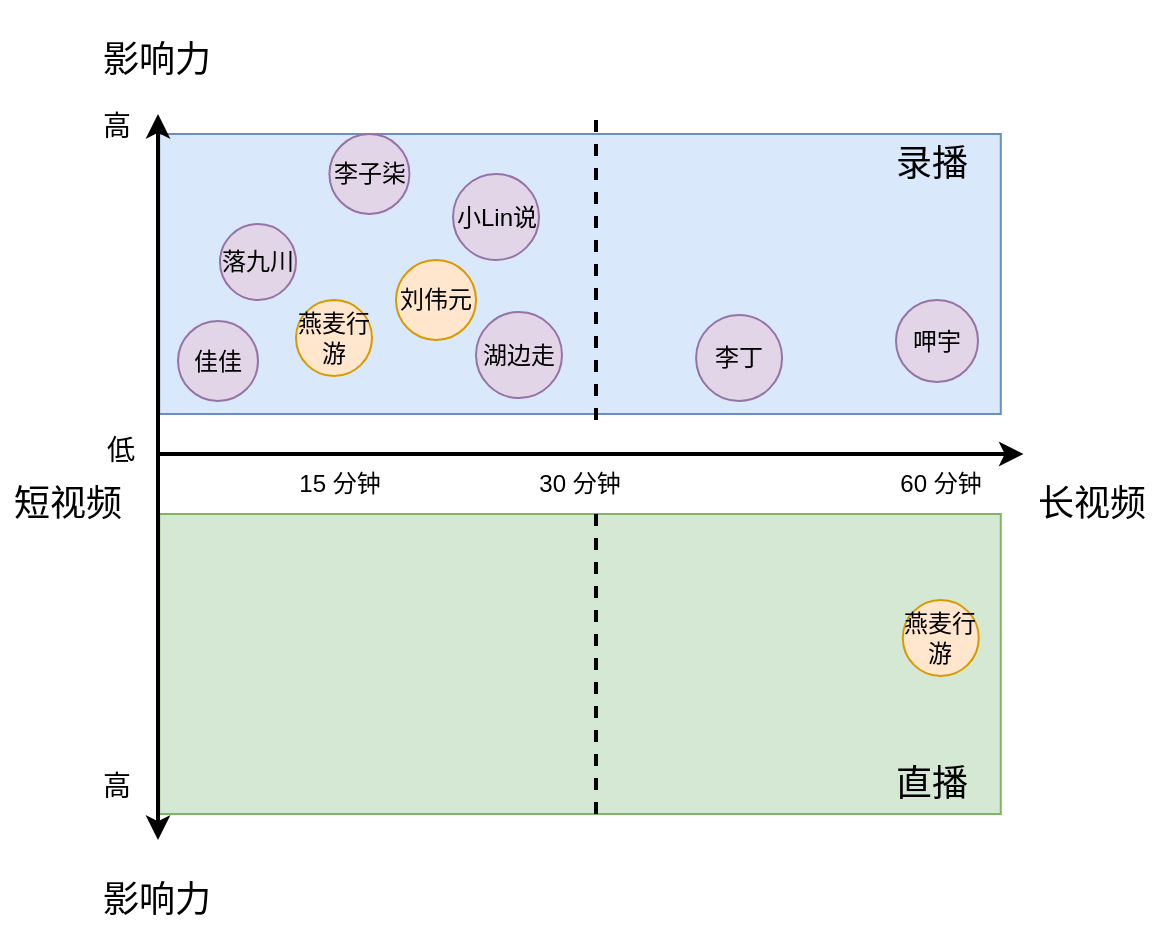 <mxfile version="24.1.0" type="device">
  <diagram name="第 1 页" id="W-ZzdwFv59xoVJXMVQ0Z">
    <mxGraphModel dx="1050" dy="637" grid="1" gridSize="10" guides="1" tooltips="1" connect="1" arrows="1" fold="1" page="1" pageScale="1" pageWidth="300" pageHeight="500" math="0" shadow="0">
      <root>
        <mxCell id="0" />
        <mxCell id="1" parent="0" />
        <mxCell id="bw7M2h9YhWSMqTwSRCXD-1" value="" style="group" parent="1" vertex="1" connectable="0">
          <mxGeometry x="2" y="20" width="580" height="407" as="geometry" />
        </mxCell>
        <mxCell id="0PtSi9RUTFVzxQ-NwPno-1" value="" style="endArrow=classic;html=1;rounded=0;strokeWidth=2;" parent="bw7M2h9YhWSMqTwSRCXD-1" edge="1">
          <mxGeometry width="50" height="50" relative="1" as="geometry">
            <mxPoint x="79.608" y="227" as="sourcePoint" />
            <mxPoint x="511.765" y="227" as="targetPoint" />
          </mxGeometry>
        </mxCell>
        <mxCell id="0PtSi9RUTFVzxQ-NwPno-7" value="" style="rounded=0;whiteSpace=wrap;html=1;fillColor=#dae8fc;strokeColor=#6c8ebf;" parent="bw7M2h9YhWSMqTwSRCXD-1" vertex="1">
          <mxGeometry x="79.608" y="67" width="420.784" height="140" as="geometry" />
        </mxCell>
        <mxCell id="0PtSi9RUTFVzxQ-NwPno-2" value="&lt;font style=&quot;font-size: 18px;&quot;&gt;录播&lt;/font&gt;" style="text;html=1;align=center;verticalAlign=middle;whiteSpace=wrap;rounded=0;" parent="bw7M2h9YhWSMqTwSRCXD-1" vertex="1">
          <mxGeometry x="432.159" y="67" width="68.235" height="30" as="geometry" />
        </mxCell>
        <mxCell id="0PtSi9RUTFVzxQ-NwPno-8" value="" style="rounded=0;whiteSpace=wrap;html=1;fillColor=#d5e8d4;strokeColor=#82b366;" parent="bw7M2h9YhWSMqTwSRCXD-1" vertex="1">
          <mxGeometry x="79.608" y="257" width="420.784" height="150" as="geometry" />
        </mxCell>
        <mxCell id="0PtSi9RUTFVzxQ-NwPno-4" value="&lt;font style=&quot;font-size: 18px;&quot;&gt;长视频&lt;/font&gt;" style="text;html=1;align=center;verticalAlign=middle;whiteSpace=wrap;rounded=0;" parent="bw7M2h9YhWSMqTwSRCXD-1" vertex="1">
          <mxGeometry x="511.765" y="237" width="68.235" height="30" as="geometry" />
        </mxCell>
        <mxCell id="0PtSi9RUTFVzxQ-NwPno-3" value="&lt;font style=&quot;font-size: 18px;&quot;&gt;短视频&lt;/font&gt;" style="text;html=1;align=center;verticalAlign=middle;whiteSpace=wrap;rounded=0;" parent="bw7M2h9YhWSMqTwSRCXD-1" vertex="1">
          <mxGeometry y="237" width="68.235" height="30" as="geometry" />
        </mxCell>
        <mxCell id="0PtSi9RUTFVzxQ-NwPno-5" value="&lt;font style=&quot;font-size: 18px;&quot;&gt;直播&lt;/font&gt;" style="text;html=1;align=center;verticalAlign=middle;whiteSpace=wrap;rounded=0;" parent="bw7M2h9YhWSMqTwSRCXD-1" vertex="1">
          <mxGeometry x="432.159" y="377" width="68.235" height="30" as="geometry" />
        </mxCell>
        <mxCell id="0PtSi9RUTFVzxQ-NwPno-11" value="30 分钟" style="text;html=1;align=center;verticalAlign=middle;whiteSpace=wrap;rounded=0;" parent="bw7M2h9YhWSMqTwSRCXD-1" vertex="1">
          <mxGeometry x="255.882" y="227" width="68.235" height="30" as="geometry" />
        </mxCell>
        <mxCell id="0PtSi9RUTFVzxQ-NwPno-12" value="刘伟元" style="ellipse;whiteSpace=wrap;html=1;aspect=fixed;fillColor=#ffe6cc;strokeColor=#d79b00;" parent="bw7M2h9YhWSMqTwSRCXD-1" vertex="1">
          <mxGeometry x="198.0" y="130" width="40" height="40" as="geometry" />
        </mxCell>
        <mxCell id="0PtSi9RUTFVzxQ-NwPno-13" value="15 分钟" style="text;html=1;align=center;verticalAlign=middle;whiteSpace=wrap;rounded=0;" parent="bw7M2h9YhWSMqTwSRCXD-1" vertex="1">
          <mxGeometry x="136.471" y="227" width="68.235" height="30" as="geometry" />
        </mxCell>
        <mxCell id="RhPOzqdffQ_5sNUWNVw5-1" value="" style="endArrow=classic;startArrow=classic;html=1;rounded=0;strokeWidth=2;" parent="bw7M2h9YhWSMqTwSRCXD-1" edge="1">
          <mxGeometry width="50" height="50" relative="1" as="geometry">
            <mxPoint x="79" y="420" as="sourcePoint" />
            <mxPoint x="79" y="57" as="targetPoint" />
          </mxGeometry>
        </mxCell>
        <mxCell id="RhPOzqdffQ_5sNUWNVw5-2" value="&lt;font style=&quot;font-size: 18px;&quot;&gt;影响力&lt;/font&gt;" style="text;html=1;align=center;verticalAlign=middle;resizable=0;points=[];autosize=1;strokeColor=none;fillColor=none;" parent="bw7M2h9YhWSMqTwSRCXD-1" vertex="1">
          <mxGeometry x="38" y="10" width="80" height="40" as="geometry" />
        </mxCell>
        <mxCell id="RhPOzqdffQ_5sNUWNVw5-4" value="60 分钟" style="text;html=1;align=center;verticalAlign=middle;resizable=0;points=[];autosize=1;strokeColor=none;fillColor=none;" parent="bw7M2h9YhWSMqTwSRCXD-1" vertex="1">
          <mxGeometry x="440.39" y="227" width="60" height="30" as="geometry" />
        </mxCell>
        <mxCell id="RhPOzqdffQ_5sNUWNVw5-7" value="&lt;font style=&quot;font-size: 14px;&quot;&gt;低&lt;/font&gt;" style="text;html=1;align=center;verticalAlign=middle;resizable=0;points=[];autosize=1;strokeColor=none;fillColor=none;" parent="bw7M2h9YhWSMqTwSRCXD-1" vertex="1">
          <mxGeometry x="39.61" y="210" width="40" height="30" as="geometry" />
        </mxCell>
        <mxCell id="RhPOzqdffQ_5sNUWNVw5-8" value="小Lin说" style="ellipse;whiteSpace=wrap;html=1;aspect=fixed;fillColor=#e1d5e7;strokeColor=#9673a6;" parent="bw7M2h9YhWSMqTwSRCXD-1" vertex="1">
          <mxGeometry x="226.51" y="87" width="43" height="43" as="geometry" />
        </mxCell>
        <mxCell id="RhPOzqdffQ_5sNUWNVw5-9" value="落九川" style="ellipse;whiteSpace=wrap;html=1;aspect=fixed;fillColor=#e1d5e7;strokeColor=#9673a6;" parent="bw7M2h9YhWSMqTwSRCXD-1" vertex="1">
          <mxGeometry x="110" y="112" width="38" height="38" as="geometry" />
        </mxCell>
        <mxCell id="RhPOzqdffQ_5sNUWNVw5-10" value="佳佳" style="ellipse;whiteSpace=wrap;html=1;aspect=fixed;fillColor=#e1d5e7;strokeColor=#9673a6;" parent="bw7M2h9YhWSMqTwSRCXD-1" vertex="1">
          <mxGeometry x="89" y="160.5" width="40" height="40" as="geometry" />
        </mxCell>
        <mxCell id="RhPOzqdffQ_5sNUWNVw5-11" value="湖边走" style="ellipse;whiteSpace=wrap;html=1;aspect=fixed;fillColor=#e1d5e7;strokeColor=#9673a6;" parent="bw7M2h9YhWSMqTwSRCXD-1" vertex="1">
          <mxGeometry x="238" y="156" width="43" height="43" as="geometry" />
        </mxCell>
        <mxCell id="RhPOzqdffQ_5sNUWNVw5-16" value="" style="endArrow=none;dashed=1;html=1;rounded=0;strokeWidth=2;" parent="bw7M2h9YhWSMqTwSRCXD-1" edge="1">
          <mxGeometry width="50" height="50" relative="1" as="geometry">
            <mxPoint x="298" y="407" as="sourcePoint" />
            <mxPoint x="298" y="257" as="targetPoint" />
          </mxGeometry>
        </mxCell>
        <mxCell id="vP6ZD82HOduyeYvJK5w4-1" value="李丁" style="ellipse;whiteSpace=wrap;html=1;aspect=fixed;fillColor=#e1d5e7;strokeColor=#9673a6;" parent="bw7M2h9YhWSMqTwSRCXD-1" vertex="1">
          <mxGeometry x="348.04" y="157.5" width="43" height="43" as="geometry" />
        </mxCell>
        <mxCell id="vP6ZD82HOduyeYvJK5w4-2" value="呷宇" style="ellipse;whiteSpace=wrap;html=1;aspect=fixed;fillColor=#e1d5e7;strokeColor=#9673a6;" parent="bw7M2h9YhWSMqTwSRCXD-1" vertex="1">
          <mxGeometry x="448" y="150" width="41" height="41" as="geometry" />
        </mxCell>
        <mxCell id="vP6ZD82HOduyeYvJK5w4-3" value="李子柒" style="ellipse;whiteSpace=wrap;html=1;aspect=fixed;fillColor=#e1d5e7;strokeColor=#9673a6;" parent="bw7M2h9YhWSMqTwSRCXD-1" vertex="1">
          <mxGeometry x="164.71" y="67" width="40" height="40" as="geometry" />
        </mxCell>
        <mxCell id="l-jXZbzmwoPWC8-PC7hf-1" value="燕麦行游" style="ellipse;whiteSpace=wrap;html=1;aspect=fixed;fillColor=#ffe6cc;strokeColor=#d79b00;" parent="bw7M2h9YhWSMqTwSRCXD-1" vertex="1">
          <mxGeometry x="148" y="150" width="38" height="38" as="geometry" />
        </mxCell>
        <mxCell id="DxDbwA6QHlIxILMQD-Ip-1" value="燕麦行游" style="ellipse;whiteSpace=wrap;html=1;aspect=fixed;fillColor=#ffe6cc;strokeColor=#d79b00;" vertex="1" parent="bw7M2h9YhWSMqTwSRCXD-1">
          <mxGeometry x="451.39" y="300" width="38" height="38" as="geometry" />
        </mxCell>
        <mxCell id="RhPOzqdffQ_5sNUWNVw5-3" value="&lt;font style=&quot;font-size: 18px;&quot;&gt;影响力&lt;/font&gt;" style="text;html=1;align=center;verticalAlign=middle;resizable=0;points=[];autosize=1;strokeColor=none;fillColor=none;" parent="1" vertex="1">
          <mxGeometry x="40" y="450" width="80" height="40" as="geometry" />
        </mxCell>
        <mxCell id="RhPOzqdffQ_5sNUWNVw5-5" value="&lt;font style=&quot;font-size: 14px;&quot;&gt;高&lt;/font&gt;" style="text;html=1;align=center;verticalAlign=middle;resizable=0;points=[];autosize=1;strokeColor=none;fillColor=none;" parent="1" vertex="1">
          <mxGeometry x="40" y="68" width="40" height="30" as="geometry" />
        </mxCell>
        <mxCell id="RhPOzqdffQ_5sNUWNVw5-6" value="&lt;font style=&quot;font-size: 14px;&quot;&gt;高&lt;/font&gt;" style="text;html=1;align=center;verticalAlign=middle;resizable=0;points=[];autosize=1;strokeColor=none;fillColor=none;" parent="1" vertex="1">
          <mxGeometry x="40" y="398" width="40" height="30" as="geometry" />
        </mxCell>
        <mxCell id="RhPOzqdffQ_5sNUWNVw5-15" value="" style="endArrow=none;dashed=1;html=1;rounded=0;strokeWidth=2;" parent="1" edge="1">
          <mxGeometry width="50" height="50" relative="1" as="geometry">
            <mxPoint x="300" y="230" as="sourcePoint" />
            <mxPoint x="300" y="80" as="targetPoint" />
          </mxGeometry>
        </mxCell>
      </root>
    </mxGraphModel>
  </diagram>
</mxfile>
